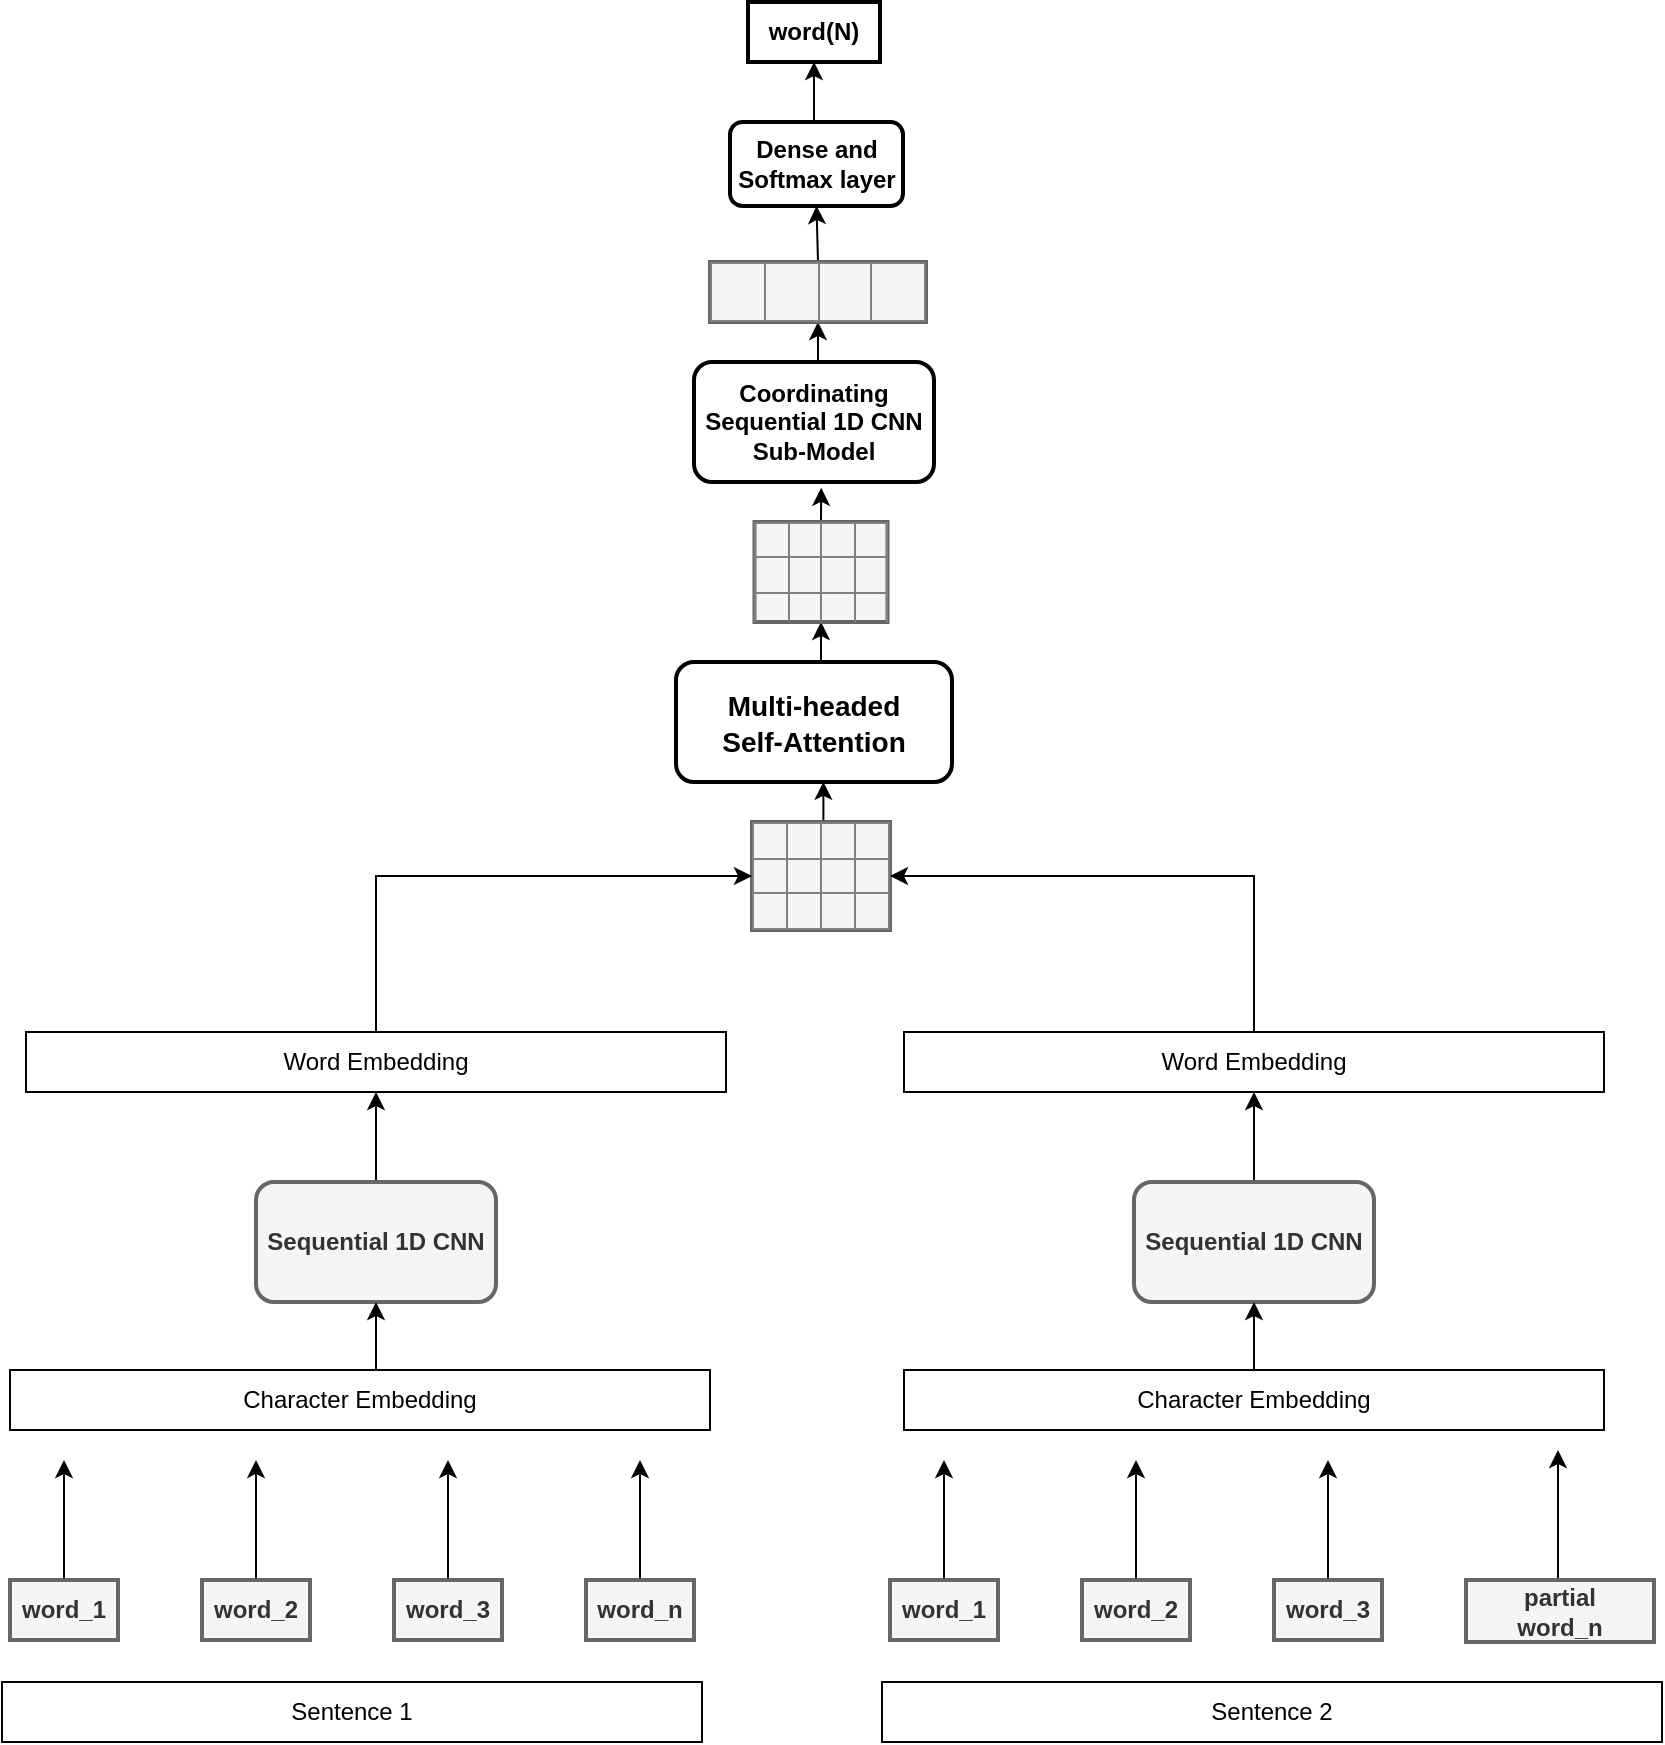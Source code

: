 <mxfile version="14.4.6" type="github"><diagram id="SM_Q5eSjHwdE_SSyR6Np" name="Page-1"><mxGraphModel dx="1422" dy="794" grid="1" gridSize="10" guides="1" tooltips="1" connect="1" arrows="1" fold="1" page="1" pageScale="1" pageWidth="850" pageHeight="1100" math="0" shadow="0"><root><mxCell id="0"/><mxCell id="1" parent="0"/><mxCell id="ckJekL0X3AVqvbJUUeyT-3" style="edgeStyle=orthogonalEdgeStyle;rounded=0;orthogonalLoop=1;jettySize=auto;html=1;" parent="1" source="ckJekL0X3AVqvbJUUeyT-4" edge="1"><mxGeometry relative="1" as="geometry"><mxPoint x="141" y="749" as="targetPoint"/></mxGeometry></mxCell><mxCell id="ckJekL0X3AVqvbJUUeyT-4" value="&lt;b&gt;word_1&lt;/b&gt;" style="rounded=0;whiteSpace=wrap;html=1;strokeWidth=2;fillColor=#f5f5f5;strokeColor=#666666;fontColor=#333333;" parent="1" vertex="1"><mxGeometry x="114" y="809" width="54" height="30" as="geometry"/></mxCell><mxCell id="ckJekL0X3AVqvbJUUeyT-5" style="edgeStyle=orthogonalEdgeStyle;rounded=0;orthogonalLoop=1;jettySize=auto;html=1;" parent="1" source="ckJekL0X3AVqvbJUUeyT-6" edge="1"><mxGeometry relative="1" as="geometry"><mxPoint x="237" y="749" as="targetPoint"/></mxGeometry></mxCell><mxCell id="ckJekL0X3AVqvbJUUeyT-6" value="&lt;b&gt;word_2&lt;/b&gt;" style="rounded=0;whiteSpace=wrap;html=1;strokeWidth=2;fillColor=#f5f5f5;strokeColor=#666666;fontColor=#333333;" parent="1" vertex="1"><mxGeometry x="210" y="809" width="54" height="30" as="geometry"/></mxCell><mxCell id="ckJekL0X3AVqvbJUUeyT-7" style="edgeStyle=orthogonalEdgeStyle;rounded=0;orthogonalLoop=1;jettySize=auto;html=1;entryX=0.5;entryY=1;entryDx=0;entryDy=0;" parent="1" source="ckJekL0X3AVqvbJUUeyT-8" edge="1"><mxGeometry relative="1" as="geometry"><mxPoint x="333" y="749" as="targetPoint"/></mxGeometry></mxCell><mxCell id="ckJekL0X3AVqvbJUUeyT-8" value="&lt;b&gt;word_3&lt;/b&gt;" style="rounded=0;whiteSpace=wrap;html=1;strokeWidth=2;fillColor=#f5f5f5;strokeColor=#666666;fontColor=#333333;" parent="1" vertex="1"><mxGeometry x="306" y="809" width="54" height="30" as="geometry"/></mxCell><mxCell id="ckJekL0X3AVqvbJUUeyT-9" style="edgeStyle=orthogonalEdgeStyle;rounded=0;orthogonalLoop=1;jettySize=auto;html=1;" parent="1" source="ckJekL0X3AVqvbJUUeyT-10" edge="1"><mxGeometry relative="1" as="geometry"><mxPoint x="429.0" y="749" as="targetPoint"/></mxGeometry></mxCell><mxCell id="ckJekL0X3AVqvbJUUeyT-10" value="&lt;b&gt;word_n&lt;/b&gt;" style="rounded=0;whiteSpace=wrap;html=1;strokeWidth=2;fillColor=#f5f5f5;strokeColor=#666666;fontColor=#333333;" parent="1" vertex="1"><mxGeometry x="402" y="809" width="54" height="30" as="geometry"/></mxCell><mxCell id="PcWaQOc1SbcW09bym0dc-36" style="edgeStyle=orthogonalEdgeStyle;rounded=0;orthogonalLoop=1;jettySize=auto;html=1;exitX=0.5;exitY=0;exitDx=0;exitDy=0;entryX=0.5;entryY=1;entryDx=0;entryDy=0;" parent="1" source="ckJekL0X3AVqvbJUUeyT-12" target="PcWaQOc1SbcW09bym0dc-21" edge="1"><mxGeometry relative="1" as="geometry"/></mxCell><mxCell id="ckJekL0X3AVqvbJUUeyT-12" value="&lt;b&gt;Sequential 1D CNN&lt;br&gt;&lt;/b&gt;" style="rounded=1;whiteSpace=wrap;html=1;strokeWidth=2;fillColor=#f5f5f5;strokeColor=#666666;fontColor=#333333;" parent="1" vertex="1"><mxGeometry x="237" y="610" width="120" height="60" as="geometry"/></mxCell><mxCell id="PcWaQOc1SbcW09bym0dc-38" style="edgeStyle=orthogonalEdgeStyle;rounded=0;orthogonalLoop=1;jettySize=auto;html=1;exitX=0.5;exitY=0;exitDx=0;exitDy=0;entryX=0.534;entryY=0.999;entryDx=0;entryDy=0;entryPerimeter=0;" parent="1" source="ckJekL0X3AVqvbJUUeyT-14" target="ckJekL0X3AVqvbJUUeyT-54" edge="1"><mxGeometry relative="1" as="geometry"/></mxCell><mxCell id="ckJekL0X3AVqvbJUUeyT-14" value="&lt;table border=&quot;1&quot; width=&quot;100%&quot; style=&quot;width: 100% ; height: 100% ; border-collapse: collapse&quot;&gt;&lt;tbody&gt;&lt;tr&gt;&lt;td align=&quot;center&quot;&gt;&lt;/td&gt;&lt;td align=&quot;center&quot;&gt;&lt;br&gt;&lt;/td&gt;&lt;td align=&quot;center&quot;&gt;&lt;/td&gt;&lt;td&gt;&lt;br&gt;&lt;/td&gt;&lt;/tr&gt;&lt;tr&gt;&lt;td align=&quot;center&quot;&gt;&lt;br&gt;&lt;/td&gt;&lt;td align=&quot;center&quot;&gt;&lt;/td&gt;&lt;td align=&quot;center&quot;&gt;&lt;/td&gt;&lt;td&gt;&lt;br&gt;&lt;/td&gt;&lt;/tr&gt;&lt;tr&gt;&lt;td align=&quot;center&quot;&gt;&lt;/td&gt;&lt;td align=&quot;center&quot;&gt;&lt;/td&gt;&lt;td align=&quot;center&quot;&gt;&lt;br&gt;&lt;/td&gt;&lt;td&gt;&lt;br&gt;&lt;/td&gt;&lt;/tr&gt;&lt;/tbody&gt;&lt;/table&gt;" style="text;html=1;overflow=fill;strokeWidth=2;verticalAlign=bottom;fillColor=#f5f5f5;strokeColor=#666666;fontColor=#333333;" parent="1" vertex="1"><mxGeometry x="485" y="430" width="69" height="54" as="geometry"/></mxCell><mxCell id="PcWaQOc1SbcW09bym0dc-32" style="edgeStyle=orthogonalEdgeStyle;rounded=0;orthogonalLoop=1;jettySize=auto;html=1;exitX=0.5;exitY=0;exitDx=0;exitDy=0;entryX=0.5;entryY=1;entryDx=0;entryDy=0;" parent="1" source="ckJekL0X3AVqvbJUUeyT-20" target="ckJekL0X3AVqvbJUUeyT-48" edge="1"><mxGeometry relative="1" as="geometry"/></mxCell><mxCell id="ckJekL0X3AVqvbJUUeyT-20" value="&lt;b&gt;Coordinating&lt;br&gt;Sequential 1D CNN&lt;br&gt;Sub-Model&lt;/b&gt;" style="rounded=1;whiteSpace=wrap;html=1;strokeWidth=2;" parent="1" vertex="1"><mxGeometry x="456" y="200" width="120" height="60" as="geometry"/></mxCell><mxCell id="ckJekL0X3AVqvbJUUeyT-23" style="edgeStyle=orthogonalEdgeStyle;rounded=0;orthogonalLoop=1;jettySize=auto;html=1;" parent="1" source="ckJekL0X3AVqvbJUUeyT-24" edge="1"><mxGeometry relative="1" as="geometry"><mxPoint x="581" y="749" as="targetPoint"/></mxGeometry></mxCell><mxCell id="ckJekL0X3AVqvbJUUeyT-24" value="&lt;b&gt;word_1&lt;/b&gt;" style="rounded=0;whiteSpace=wrap;html=1;strokeWidth=2;fillColor=#f5f5f5;strokeColor=#666666;fontColor=#333333;" parent="1" vertex="1"><mxGeometry x="554" y="809" width="54" height="30" as="geometry"/></mxCell><mxCell id="ckJekL0X3AVqvbJUUeyT-25" style="edgeStyle=orthogonalEdgeStyle;rounded=0;orthogonalLoop=1;jettySize=auto;html=1;" parent="1" source="ckJekL0X3AVqvbJUUeyT-26" edge="1"><mxGeometry relative="1" as="geometry"><mxPoint x="677" y="749" as="targetPoint"/></mxGeometry></mxCell><mxCell id="ckJekL0X3AVqvbJUUeyT-26" value="&lt;b&gt;word_2&lt;/b&gt;" style="rounded=0;whiteSpace=wrap;html=1;strokeWidth=2;fillColor=#f5f5f5;strokeColor=#666666;fontColor=#333333;" parent="1" vertex="1"><mxGeometry x="650" y="809" width="54" height="30" as="geometry"/></mxCell><mxCell id="ckJekL0X3AVqvbJUUeyT-27" style="edgeStyle=orthogonalEdgeStyle;rounded=0;orthogonalLoop=1;jettySize=auto;html=1;entryX=0.5;entryY=1;entryDx=0;entryDy=0;" parent="1" source="ckJekL0X3AVqvbJUUeyT-28" edge="1"><mxGeometry relative="1" as="geometry"><mxPoint x="773" y="749" as="targetPoint"/></mxGeometry></mxCell><mxCell id="ckJekL0X3AVqvbJUUeyT-28" value="&lt;b&gt;word_3&lt;/b&gt;" style="rounded=0;whiteSpace=wrap;html=1;strokeWidth=2;fillColor=#f5f5f5;strokeColor=#666666;fontColor=#333333;" parent="1" vertex="1"><mxGeometry x="746" y="809" width="54" height="30" as="geometry"/></mxCell><mxCell id="ckJekL0X3AVqvbJUUeyT-29" style="edgeStyle=orthogonalEdgeStyle;rounded=0;orthogonalLoop=1;jettySize=auto;html=1;" parent="1" edge="1"><mxGeometry relative="1" as="geometry"><mxPoint x="888" y="744" as="targetPoint"/><mxPoint x="889" y="809" as="sourcePoint"/><Array as="points"><mxPoint x="888" y="809"/></Array></mxGeometry></mxCell><mxCell id="ckJekL0X3AVqvbJUUeyT-30" value="&lt;b&gt;partial&lt;br&gt;word_n&lt;/b&gt;" style="rounded=0;whiteSpace=wrap;html=1;strokeWidth=2;fillColor=#f5f5f5;strokeColor=#666666;fontColor=#333333;" parent="1" vertex="1"><mxGeometry x="842" y="809" width="94" height="31" as="geometry"/></mxCell><mxCell id="PcWaQOc1SbcW09bym0dc-37" style="edgeStyle=orthogonalEdgeStyle;rounded=0;orthogonalLoop=1;jettySize=auto;html=1;exitX=0.5;exitY=0;exitDx=0;exitDy=0;entryX=0.5;entryY=1;entryDx=0;entryDy=0;" parent="1" source="ckJekL0X3AVqvbJUUeyT-32" target="PcWaQOc1SbcW09bym0dc-23" edge="1"><mxGeometry relative="1" as="geometry"/></mxCell><mxCell id="ckJekL0X3AVqvbJUUeyT-32" value="&lt;b&gt;Sequential 1D CNN&lt;br&gt;&lt;/b&gt;" style="rounded=1;whiteSpace=wrap;html=1;strokeWidth=2;fillColor=#f5f5f5;strokeColor=#666666;fontColor=#333333;" parent="1" vertex="1"><mxGeometry x="676" y="610" width="120" height="60" as="geometry"/></mxCell><mxCell id="PcWaQOc1SbcW09bym0dc-34" style="edgeStyle=orthogonalEdgeStyle;rounded=0;orthogonalLoop=1;jettySize=auto;html=1;exitX=0.5;exitY=0;exitDx=0;exitDy=0;entryX=0.5;entryY=1;entryDx=0;entryDy=0;" parent="1" source="ckJekL0X3AVqvbJUUeyT-48" target="ckJekL0X3AVqvbJUUeyT-50" edge="1"><mxGeometry relative="1" as="geometry"/></mxCell><mxCell id="ckJekL0X3AVqvbJUUeyT-48" value="&lt;table border=&quot;1&quot; width=&quot;100%&quot; style=&quot;width: 100% ; height: 100% ; border-collapse: collapse&quot;&gt;&lt;tbody&gt;&lt;tr&gt;&lt;td align=&quot;center&quot;&gt;&lt;br&gt;&lt;/td&gt;&lt;td align=&quot;center&quot;&gt;&lt;br&gt;&lt;/td&gt;&lt;td align=&quot;center&quot;&gt;&lt;/td&gt;&lt;td&gt;&lt;br&gt;&lt;/td&gt;&lt;/tr&gt;&lt;/tbody&gt;&lt;/table&gt;" style="text;html=1;overflow=fill;strokeWidth=2;fillColor=#f5f5f5;strokeColor=#666666;fontColor=#333333;" parent="1" vertex="1"><mxGeometry x="464" y="150" width="108" height="30" as="geometry"/></mxCell><mxCell id="PcWaQOc1SbcW09bym0dc-35" style="edgeStyle=orthogonalEdgeStyle;rounded=0;orthogonalLoop=1;jettySize=auto;html=1;exitX=0.5;exitY=0;exitDx=0;exitDy=0;entryX=0.5;entryY=1;entryDx=0;entryDy=0;" parent="1" source="ckJekL0X3AVqvbJUUeyT-50" target="ckJekL0X3AVqvbJUUeyT-52" edge="1"><mxGeometry relative="1" as="geometry"/></mxCell><mxCell id="ckJekL0X3AVqvbJUUeyT-50" value="&lt;b&gt;Dense and&lt;br&gt;Softmax layer&lt;/b&gt;" style="rounded=1;whiteSpace=wrap;html=1;strokeWidth=2;" parent="1" vertex="1"><mxGeometry x="474" y="80" width="86.5" height="42" as="geometry"/></mxCell><mxCell id="ckJekL0X3AVqvbJUUeyT-52" value="&lt;b&gt;word(N)&lt;/b&gt;" style="rounded=0;whiteSpace=wrap;html=1;strokeWidth=2;" parent="1" vertex="1"><mxGeometry x="483" y="20" width="66" height="30" as="geometry"/></mxCell><mxCell id="PcWaQOc1SbcW09bym0dc-40" style="edgeStyle=orthogonalEdgeStyle;rounded=0;orthogonalLoop=1;jettySize=auto;html=1;exitX=0.5;exitY=0;exitDx=0;exitDy=0;entryX=0.5;entryY=1;entryDx=0;entryDy=0;" parent="1" source="ckJekL0X3AVqvbJUUeyT-54" target="PcWaQOc1SbcW09bym0dc-39" edge="1"><mxGeometry relative="1" as="geometry"/></mxCell><mxCell id="ckJekL0X3AVqvbJUUeyT-54" value="&lt;b&gt;&lt;font style=&quot;font-size: 14px&quot;&gt;Multi-headed &lt;br&gt;Self-Attention&lt;/font&gt;&lt;/b&gt;" style="rounded=1;whiteSpace=wrap;html=1;strokeWidth=2;fontSize=15;" parent="1" vertex="1"><mxGeometry x="447" y="350" width="138" height="60" as="geometry"/></mxCell><mxCell id="PcWaQOc1SbcW09bym0dc-16" value="Sentence 1" style="rounded=0;whiteSpace=wrap;html=1;" parent="1" vertex="1"><mxGeometry x="110" y="860" width="350" height="30" as="geometry"/></mxCell><mxCell id="PcWaQOc1SbcW09bym0dc-17" value="Sentence 2" style="rounded=0;whiteSpace=wrap;html=1;" parent="1" vertex="1"><mxGeometry x="550" y="860" width="390" height="30" as="geometry"/></mxCell><mxCell id="PcWaQOc1SbcW09bym0dc-22" style="edgeStyle=orthogonalEdgeStyle;rounded=0;orthogonalLoop=1;jettySize=auto;html=1;exitX=0.5;exitY=0;exitDx=0;exitDy=0;entryX=0.5;entryY=1;entryDx=0;entryDy=0;" parent="1" source="PcWaQOc1SbcW09bym0dc-18" target="ckJekL0X3AVqvbJUUeyT-12" edge="1"><mxGeometry relative="1" as="geometry"/></mxCell><mxCell id="PcWaQOc1SbcW09bym0dc-18" value="Character Embedding" style="rounded=0;whiteSpace=wrap;html=1;" parent="1" vertex="1"><mxGeometry x="114" y="704" width="350" height="30" as="geometry"/></mxCell><mxCell id="PcWaQOc1SbcW09bym0dc-42" style="edgeStyle=orthogonalEdgeStyle;rounded=0;orthogonalLoop=1;jettySize=auto;html=1;exitX=0.5;exitY=0;exitDx=0;exitDy=0;entryX=0.5;entryY=1;entryDx=0;entryDy=0;" parent="1" source="PcWaQOc1SbcW09bym0dc-19" target="ckJekL0X3AVqvbJUUeyT-32" edge="1"><mxGeometry relative="1" as="geometry"/></mxCell><mxCell id="PcWaQOc1SbcW09bym0dc-19" value="Character Embedding" style="rounded=0;whiteSpace=wrap;html=1;" parent="1" vertex="1"><mxGeometry x="561" y="704" width="350" height="30" as="geometry"/></mxCell><mxCell id="PcWaQOc1SbcW09bym0dc-25" style="edgeStyle=orthogonalEdgeStyle;rounded=0;orthogonalLoop=1;jettySize=auto;html=1;exitX=0.5;exitY=0;exitDx=0;exitDy=0;entryX=0;entryY=0.5;entryDx=0;entryDy=0;" parent="1" source="PcWaQOc1SbcW09bym0dc-21" target="ckJekL0X3AVqvbJUUeyT-14" edge="1"><mxGeometry relative="1" as="geometry"/></mxCell><mxCell id="PcWaQOc1SbcW09bym0dc-21" value="Word Embedding" style="rounded=0;whiteSpace=wrap;html=1;" parent="1" vertex="1"><mxGeometry x="122" y="535" width="350" height="30" as="geometry"/></mxCell><mxCell id="PcWaQOc1SbcW09bym0dc-26" style="edgeStyle=orthogonalEdgeStyle;rounded=0;orthogonalLoop=1;jettySize=auto;html=1;exitX=0.5;exitY=0;exitDx=0;exitDy=0;entryX=1;entryY=0.5;entryDx=0;entryDy=0;" parent="1" source="PcWaQOc1SbcW09bym0dc-23" target="ckJekL0X3AVqvbJUUeyT-14" edge="1"><mxGeometry relative="1" as="geometry"/></mxCell><mxCell id="PcWaQOc1SbcW09bym0dc-23" value="Word Embedding" style="rounded=0;whiteSpace=wrap;html=1;" parent="1" vertex="1"><mxGeometry x="561" y="535" width="350" height="30" as="geometry"/></mxCell><mxCell id="PcWaQOc1SbcW09bym0dc-41" style="edgeStyle=orthogonalEdgeStyle;rounded=0;orthogonalLoop=1;jettySize=auto;html=1;exitX=0.5;exitY=0;exitDx=0;exitDy=0;entryX=0.53;entryY=1.048;entryDx=0;entryDy=0;entryPerimeter=0;" parent="1" source="PcWaQOc1SbcW09bym0dc-39" target="ckJekL0X3AVqvbJUUeyT-20" edge="1"><mxGeometry relative="1" as="geometry"/></mxCell><mxCell id="PcWaQOc1SbcW09bym0dc-39" value="&lt;table border=&quot;1&quot; width=&quot;100%&quot; style=&quot;width: 100% ; height: 100% ; border-collapse: collapse&quot;&gt;&lt;tbody&gt;&lt;tr&gt;&lt;td align=&quot;center&quot;&gt;&lt;/td&gt;&lt;td align=&quot;center&quot;&gt;&lt;br&gt;&lt;/td&gt;&lt;td align=&quot;center&quot;&gt;&lt;/td&gt;&lt;td&gt;&lt;br&gt;&lt;/td&gt;&lt;/tr&gt;&lt;tr&gt;&lt;td align=&quot;center&quot;&gt;&lt;br&gt;&lt;/td&gt;&lt;td align=&quot;center&quot;&gt;&lt;/td&gt;&lt;td align=&quot;center&quot;&gt;&lt;/td&gt;&lt;td&gt;&lt;br&gt;&lt;/td&gt;&lt;/tr&gt;&lt;tr&gt;&lt;td align=&quot;center&quot;&gt;&lt;/td&gt;&lt;td align=&quot;center&quot;&gt;&lt;/td&gt;&lt;td align=&quot;center&quot;&gt;&lt;br&gt;&lt;/td&gt;&lt;td&gt;&lt;br&gt;&lt;/td&gt;&lt;/tr&gt;&lt;/tbody&gt;&lt;/table&gt;" style="text;html=1;overflow=fill;strokeWidth=2;verticalAlign=bottom;fillColor=#f5f5f5;strokeColor=#666666;fontColor=#333333;" parent="1" vertex="1"><mxGeometry x="486.25" y="280" width="66.5" height="50" as="geometry"/></mxCell></root></mxGraphModel></diagram></mxfile>